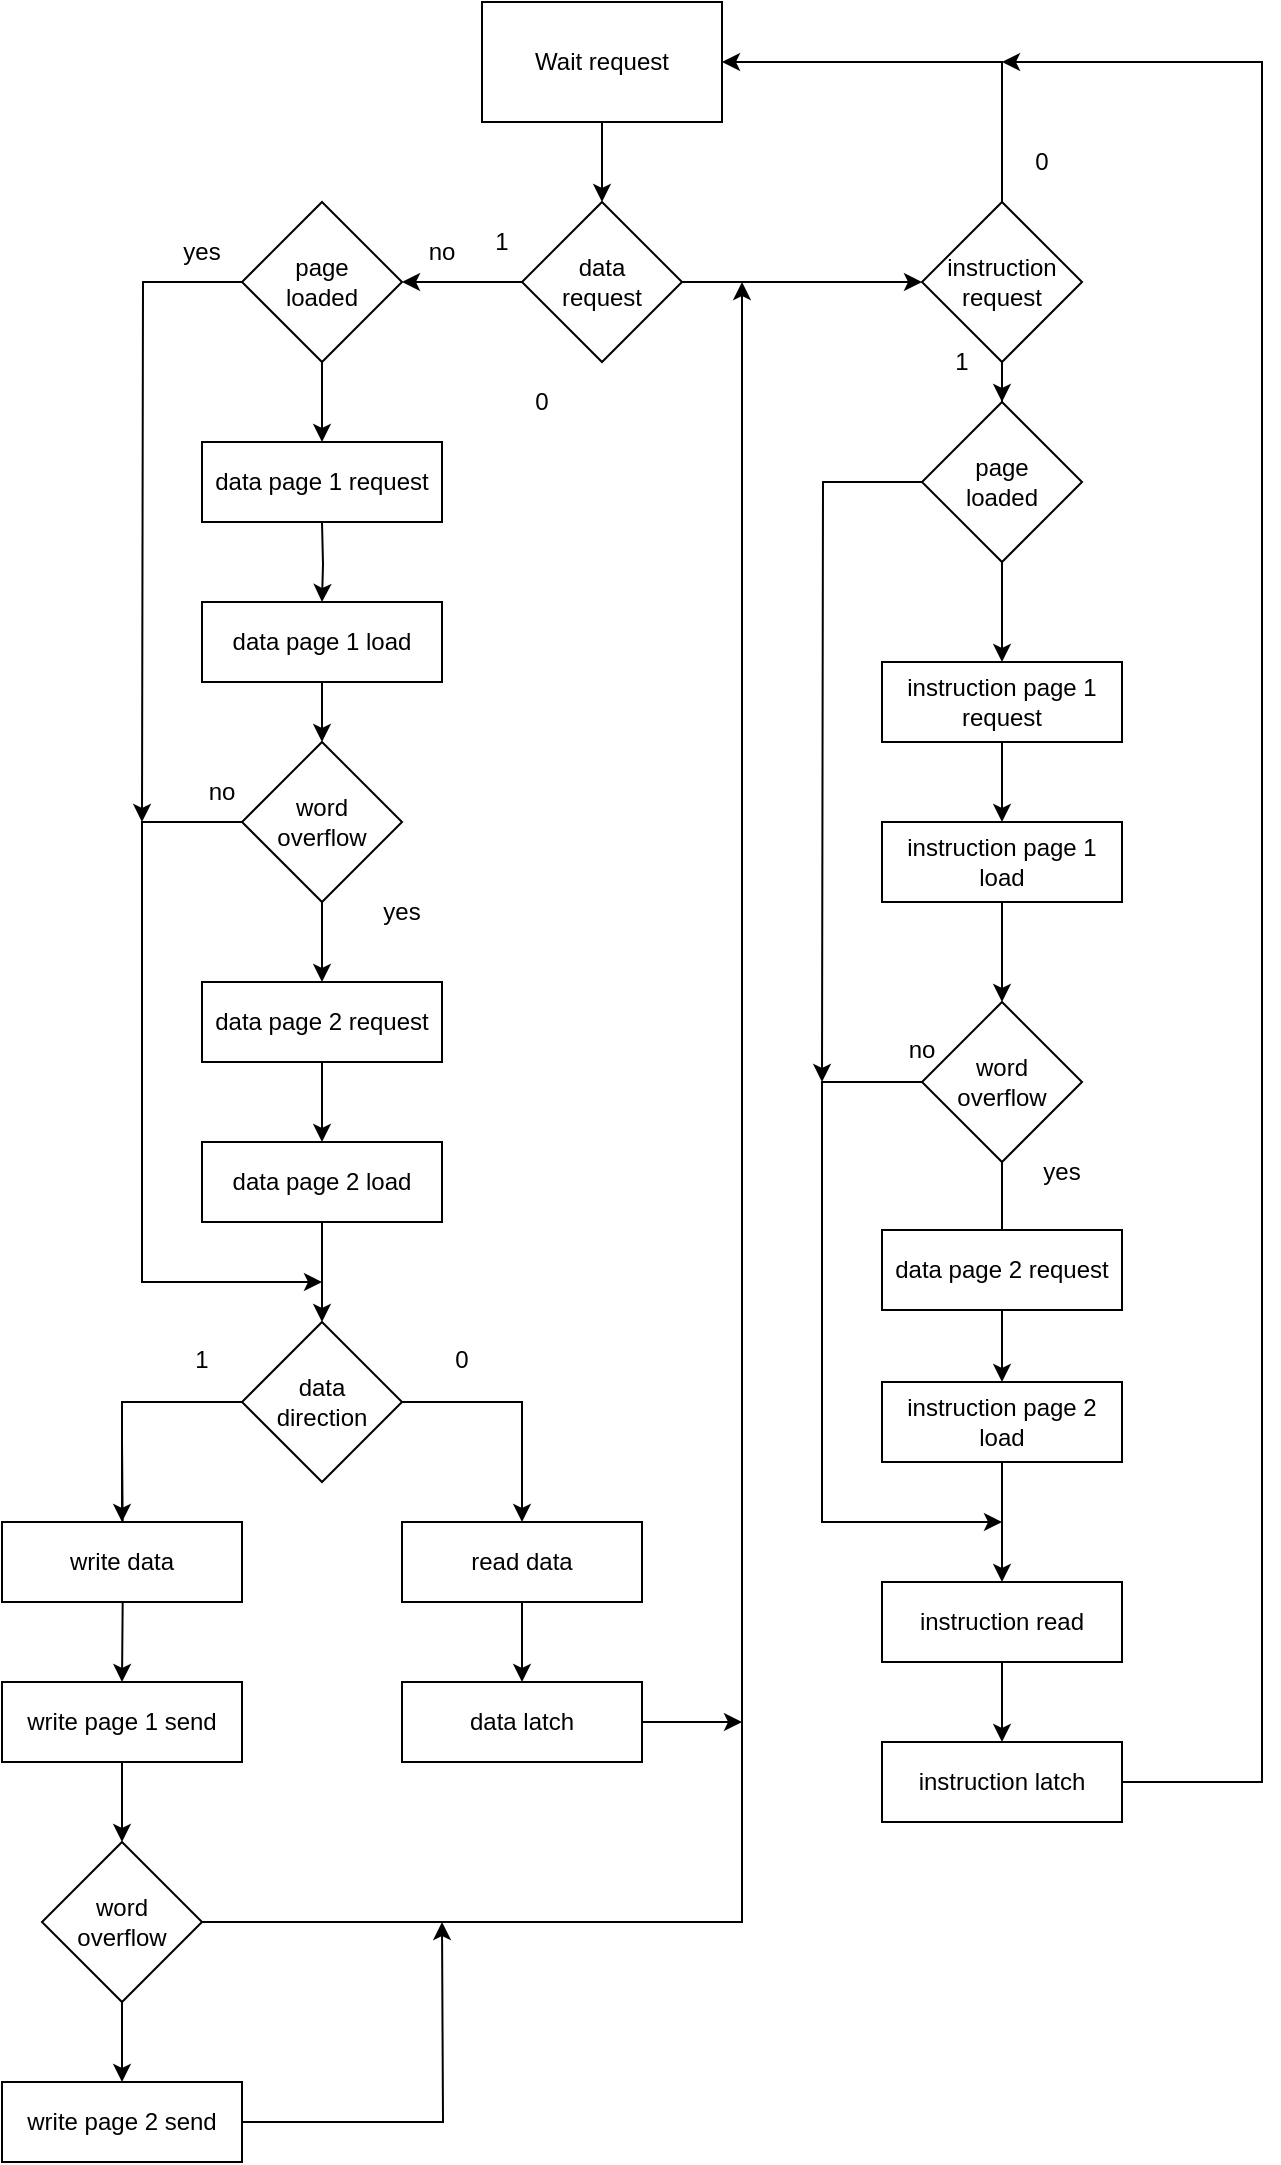 <mxfile version="21.6.1" type="github">
  <diagram name="Pagina-1" id="vHMLkRZ3YX_lc3uv7wbU">
    <mxGraphModel dx="765" dy="422" grid="1" gridSize="10" guides="1" tooltips="1" connect="1" arrows="1" fold="1" page="1" pageScale="1" pageWidth="827" pageHeight="1169" math="0" shadow="0">
      <root>
        <mxCell id="0" />
        <mxCell id="1" parent="0" />
        <mxCell id="fcbKGA5XvLRlnjNxsgio-3" value="" style="edgeStyle=orthogonalEdgeStyle;rounded=0;orthogonalLoop=1;jettySize=auto;html=1;" parent="1" source="fcbKGA5XvLRlnjNxsgio-1" target="fcbKGA5XvLRlnjNxsgio-2" edge="1">
          <mxGeometry relative="1" as="geometry" />
        </mxCell>
        <mxCell id="fcbKGA5XvLRlnjNxsgio-1" value="Wait request" style="rounded=0;whiteSpace=wrap;html=1;" parent="1" vertex="1">
          <mxGeometry x="350" y="50" width="120" height="60" as="geometry" />
        </mxCell>
        <mxCell id="fcbKGA5XvLRlnjNxsgio-66" style="edgeStyle=orthogonalEdgeStyle;rounded=0;orthogonalLoop=1;jettySize=auto;html=1;" parent="1" source="fcbKGA5XvLRlnjNxsgio-2" edge="1">
          <mxGeometry relative="1" as="geometry">
            <mxPoint x="570" y="190" as="targetPoint" />
            <Array as="points">
              <mxPoint x="500" y="190" />
              <mxPoint x="500" y="190" />
            </Array>
          </mxGeometry>
        </mxCell>
        <mxCell id="MQ085G9uqEY6EdruER8Z-53" style="edgeStyle=orthogonalEdgeStyle;rounded=0;orthogonalLoop=1;jettySize=auto;html=1;entryX=1;entryY=0.5;entryDx=0;entryDy=0;" parent="1" source="fcbKGA5XvLRlnjNxsgio-2" target="MQ085G9uqEY6EdruER8Z-52" edge="1">
          <mxGeometry relative="1" as="geometry" />
        </mxCell>
        <mxCell id="fcbKGA5XvLRlnjNxsgio-2" value="&lt;div&gt;data&lt;/div&gt;&lt;div&gt;request&lt;/div&gt;" style="rhombus;whiteSpace=wrap;html=1;" parent="1" vertex="1">
          <mxGeometry x="370" y="150" width="80" height="80" as="geometry" />
        </mxCell>
        <mxCell id="fcbKGA5XvLRlnjNxsgio-67" style="edgeStyle=orthogonalEdgeStyle;rounded=0;orthogonalLoop=1;jettySize=auto;html=1;" parent="1" source="fcbKGA5XvLRlnjNxsgio-40" target="fcbKGA5XvLRlnjNxsgio-1" edge="1">
          <mxGeometry relative="1" as="geometry">
            <Array as="points">
              <mxPoint x="610" y="80" />
            </Array>
          </mxGeometry>
        </mxCell>
        <mxCell id="MQ085G9uqEY6EdruER8Z-47" value="" style="edgeStyle=orthogonalEdgeStyle;rounded=0;orthogonalLoop=1;jettySize=auto;html=1;exitX=0.5;exitY=1;exitDx=0;exitDy=0;" parent="1" source="MQ085G9uqEY6EdruER8Z-60" target="MQ085G9uqEY6EdruER8Z-34" edge="1">
          <mxGeometry relative="1" as="geometry">
            <mxPoint x="610" y="340.0" as="sourcePoint" />
          </mxGeometry>
        </mxCell>
        <mxCell id="MQ085G9uqEY6EdruER8Z-61" value="" style="edgeStyle=orthogonalEdgeStyle;rounded=0;orthogonalLoop=1;jettySize=auto;html=1;" parent="1" source="fcbKGA5XvLRlnjNxsgio-40" target="MQ085G9uqEY6EdruER8Z-60" edge="1">
          <mxGeometry relative="1" as="geometry" />
        </mxCell>
        <mxCell id="fcbKGA5XvLRlnjNxsgio-40" value="&lt;div&gt;instruction&lt;/div&gt;&lt;div&gt;request&lt;br&gt;&lt;/div&gt;" style="rhombus;whiteSpace=wrap;html=1;" parent="1" vertex="1">
          <mxGeometry x="570" y="150" width="80" height="80" as="geometry" />
        </mxCell>
        <mxCell id="fcbKGA5XvLRlnjNxsgio-68" value="1" style="text;html=1;strokeColor=none;fillColor=none;align=center;verticalAlign=middle;whiteSpace=wrap;rounded=0;" parent="1" vertex="1">
          <mxGeometry x="350" y="160" width="20" height="20" as="geometry" />
        </mxCell>
        <mxCell id="fcbKGA5XvLRlnjNxsgio-69" value="0" style="text;html=1;strokeColor=none;fillColor=none;align=center;verticalAlign=middle;whiteSpace=wrap;rounded=0;" parent="1" vertex="1">
          <mxGeometry x="370" y="240" width="20" height="20" as="geometry" />
        </mxCell>
        <mxCell id="fcbKGA5XvLRlnjNxsgio-72" value="0" style="text;html=1;strokeColor=none;fillColor=none;align=center;verticalAlign=middle;whiteSpace=wrap;rounded=0;" parent="1" vertex="1">
          <mxGeometry x="620" y="120" width="20" height="20" as="geometry" />
        </mxCell>
        <mxCell id="fcbKGA5XvLRlnjNxsgio-73" value="1" style="text;html=1;strokeColor=none;fillColor=none;align=center;verticalAlign=middle;whiteSpace=wrap;rounded=0;" parent="1" vertex="1">
          <mxGeometry x="580" y="220" width="20" height="20" as="geometry" />
        </mxCell>
        <mxCell id="MQ085G9uqEY6EdruER8Z-1" value="data page 1 request" style="rounded=0;whiteSpace=wrap;html=1;" parent="1" vertex="1">
          <mxGeometry x="210" y="270" width="120" height="40" as="geometry" />
        </mxCell>
        <mxCell id="S6KsmDfGgZBPirWC6PGy-2" value="" style="edgeStyle=orthogonalEdgeStyle;rounded=0;orthogonalLoop=1;jettySize=auto;html=1;" parent="1" target="S6KsmDfGgZBPirWC6PGy-1" edge="1">
          <mxGeometry relative="1" as="geometry">
            <mxPoint x="270" y="310" as="sourcePoint" />
          </mxGeometry>
        </mxCell>
        <mxCell id="MQ085G9uqEY6EdruER8Z-19" style="edgeStyle=orthogonalEdgeStyle;rounded=0;orthogonalLoop=1;jettySize=auto;html=1;" parent="1" source="MQ085G9uqEY6EdruER8Z-5" edge="1">
          <mxGeometry relative="1" as="geometry">
            <mxPoint x="270" y="690" as="targetPoint" />
            <Array as="points">
              <mxPoint x="180" y="460" />
              <mxPoint x="180" y="690" />
              <mxPoint x="270" y="690" />
            </Array>
          </mxGeometry>
        </mxCell>
        <mxCell id="S6KsmDfGgZBPirWC6PGy-22" style="edgeStyle=orthogonalEdgeStyle;rounded=0;orthogonalLoop=1;jettySize=auto;html=1;entryX=0.5;entryY=0;entryDx=0;entryDy=0;" parent="1" source="MQ085G9uqEY6EdruER8Z-5" target="MQ085G9uqEY6EdruER8Z-6" edge="1">
          <mxGeometry relative="1" as="geometry">
            <mxPoint x="270" y="530" as="targetPoint" />
          </mxGeometry>
        </mxCell>
        <mxCell id="MQ085G9uqEY6EdruER8Z-5" value="&lt;div&gt;word&lt;/div&gt;&lt;div&gt;overflow&lt;br&gt;&lt;/div&gt;" style="rhombus;whiteSpace=wrap;html=1;" parent="1" vertex="1">
          <mxGeometry x="230" y="420" width="80" height="80" as="geometry" />
        </mxCell>
        <mxCell id="MQ085G9uqEY6EdruER8Z-6" value="data page 2 request" style="rounded=0;whiteSpace=wrap;html=1;" parent="1" vertex="1">
          <mxGeometry x="210" y="540" width="120" height="40" as="geometry" />
        </mxCell>
        <mxCell id="S6KsmDfGgZBPirWC6PGy-6" value="" style="edgeStyle=orthogonalEdgeStyle;rounded=0;orthogonalLoop=1;jettySize=auto;html=1;exitX=0.5;exitY=1;exitDx=0;exitDy=0;" parent="1" source="MQ085G9uqEY6EdruER8Z-6" edge="1">
          <mxGeometry relative="1" as="geometry">
            <mxPoint x="270" y="720" as="sourcePoint" />
            <mxPoint x="270" y="620" as="targetPoint" />
          </mxGeometry>
        </mxCell>
        <mxCell id="MQ085G9uqEY6EdruER8Z-13" style="edgeStyle=orthogonalEdgeStyle;rounded=0;orthogonalLoop=1;jettySize=auto;html=1;entryX=0.5;entryY=0;entryDx=0;entryDy=0;" parent="1" source="MQ085G9uqEY6EdruER8Z-10" target="MQ085G9uqEY6EdruER8Z-12" edge="1">
          <mxGeometry relative="1" as="geometry">
            <mxPoint x="370" y="980" as="targetPoint" />
            <Array as="points">
              <mxPoint x="370" y="750" />
            </Array>
          </mxGeometry>
        </mxCell>
        <mxCell id="MQ085G9uqEY6EdruER8Z-15" style="edgeStyle=orthogonalEdgeStyle;rounded=0;orthogonalLoop=1;jettySize=auto;html=1;entryX=0.5;entryY=0;entryDx=0;entryDy=0;" parent="1" source="MQ085G9uqEY6EdruER8Z-10" target="S6KsmDfGgZBPirWC6PGy-16" edge="1">
          <mxGeometry relative="1" as="geometry">
            <mxPoint x="170" y="930" as="targetPoint" />
            <Array as="points">
              <mxPoint x="170" y="750" />
            </Array>
          </mxGeometry>
        </mxCell>
        <mxCell id="MQ085G9uqEY6EdruER8Z-10" value="&lt;div&gt;data &lt;br&gt;&lt;/div&gt;&lt;div&gt;direction&lt;br&gt;&lt;/div&gt;" style="rhombus;whiteSpace=wrap;html=1;" parent="1" vertex="1">
          <mxGeometry x="230" y="710" width="80" height="80" as="geometry" />
        </mxCell>
        <mxCell id="S6KsmDfGgZBPirWC6PGy-23" style="edgeStyle=orthogonalEdgeStyle;rounded=0;orthogonalLoop=1;jettySize=auto;html=1;entryX=0.5;entryY=0;entryDx=0;entryDy=0;" parent="1" source="MQ085G9uqEY6EdruER8Z-11" target="MQ085G9uqEY6EdruER8Z-24" edge="1">
          <mxGeometry relative="1" as="geometry" />
        </mxCell>
        <mxCell id="MQ085G9uqEY6EdruER8Z-11" value="write page 1 send" style="rounded=0;whiteSpace=wrap;html=1;" parent="1" vertex="1">
          <mxGeometry x="110" y="890" width="120" height="40" as="geometry" />
        </mxCell>
        <mxCell id="S6KsmDfGgZBPirWC6PGy-20" value="" style="edgeStyle=orthogonalEdgeStyle;rounded=0;orthogonalLoop=1;jettySize=auto;html=1;" parent="1" source="MQ085G9uqEY6EdruER8Z-12" target="S6KsmDfGgZBPirWC6PGy-19" edge="1">
          <mxGeometry relative="1" as="geometry" />
        </mxCell>
        <mxCell id="MQ085G9uqEY6EdruER8Z-12" value="read data" style="rounded=0;whiteSpace=wrap;html=1;" parent="1" vertex="1">
          <mxGeometry x="310" y="810" width="120" height="40" as="geometry" />
        </mxCell>
        <mxCell id="MQ085G9uqEY6EdruER8Z-17" value="yes" style="text;html=1;strokeColor=none;fillColor=none;align=center;verticalAlign=middle;whiteSpace=wrap;rounded=0;" parent="1" vertex="1">
          <mxGeometry x="280" y="490" width="60" height="30" as="geometry" />
        </mxCell>
        <mxCell id="MQ085G9uqEY6EdruER8Z-18" value="no" style="text;html=1;strokeColor=none;fillColor=none;align=center;verticalAlign=middle;whiteSpace=wrap;rounded=0;" parent="1" vertex="1">
          <mxGeometry x="190" y="430" width="60" height="30" as="geometry" />
        </mxCell>
        <mxCell id="MQ085G9uqEY6EdruER8Z-20" value="1" style="text;html=1;strokeColor=none;fillColor=none;align=center;verticalAlign=middle;whiteSpace=wrap;rounded=0;" parent="1" vertex="1">
          <mxGeometry x="180" y="714" width="60" height="30" as="geometry" />
        </mxCell>
        <mxCell id="MQ085G9uqEY6EdruER8Z-21" value="0" style="text;html=1;strokeColor=none;fillColor=none;align=center;verticalAlign=middle;whiteSpace=wrap;rounded=0;" parent="1" vertex="1">
          <mxGeometry x="310" y="714" width="60" height="30" as="geometry" />
        </mxCell>
        <mxCell id="MQ085G9uqEY6EdruER8Z-27" value="" style="edgeStyle=orthogonalEdgeStyle;rounded=0;orthogonalLoop=1;jettySize=auto;html=1;" parent="1" source="MQ085G9uqEY6EdruER8Z-24" target="MQ085G9uqEY6EdruER8Z-25" edge="1">
          <mxGeometry relative="1" as="geometry" />
        </mxCell>
        <mxCell id="MQ085G9uqEY6EdruER8Z-30" style="edgeStyle=orthogonalEdgeStyle;rounded=0;orthogonalLoop=1;jettySize=auto;html=1;" parent="1" source="MQ085G9uqEY6EdruER8Z-24" edge="1">
          <mxGeometry relative="1" as="geometry">
            <mxPoint x="480" y="190" as="targetPoint" />
            <Array as="points">
              <mxPoint x="480" y="1010" />
            </Array>
          </mxGeometry>
        </mxCell>
        <mxCell id="MQ085G9uqEY6EdruER8Z-24" value="&lt;div&gt;word &lt;br&gt;&lt;/div&gt;&lt;div&gt;overflow&lt;br&gt;&lt;/div&gt;" style="rhombus;whiteSpace=wrap;html=1;" parent="1" vertex="1">
          <mxGeometry x="130" y="970" width="80" height="80" as="geometry" />
        </mxCell>
        <mxCell id="MQ085G9uqEY6EdruER8Z-50" value="" style="edgeStyle=orthogonalEdgeStyle;rounded=0;orthogonalLoop=1;jettySize=auto;html=1;" parent="1" source="MQ085G9uqEY6EdruER8Z-25" edge="1">
          <mxGeometry relative="1" as="geometry">
            <mxPoint x="330" y="1010" as="targetPoint" />
          </mxGeometry>
        </mxCell>
        <mxCell id="MQ085G9uqEY6EdruER8Z-25" value="write page 2 send" style="rounded=0;whiteSpace=wrap;html=1;" parent="1" vertex="1">
          <mxGeometry x="110" y="1090" width="120" height="40" as="geometry" />
        </mxCell>
        <mxCell id="MQ085G9uqEY6EdruER8Z-33" value="" style="edgeStyle=orthogonalEdgeStyle;rounded=0;orthogonalLoop=1;jettySize=auto;html=1;" parent="1" source="MQ085G9uqEY6EdruER8Z-34" edge="1">
          <mxGeometry relative="1" as="geometry">
            <mxPoint x="610" y="460" as="targetPoint" />
          </mxGeometry>
        </mxCell>
        <mxCell id="MQ085G9uqEY6EdruER8Z-34" value="instruction page 1 request" style="rounded=0;whiteSpace=wrap;html=1;" parent="1" vertex="1">
          <mxGeometry x="550" y="380" width="120" height="40" as="geometry" />
        </mxCell>
        <mxCell id="MQ085G9uqEY6EdruER8Z-37" value="" style="edgeStyle=orthogonalEdgeStyle;rounded=0;orthogonalLoop=1;jettySize=auto;html=1;" parent="1" source="MQ085G9uqEY6EdruER8Z-39" edge="1">
          <mxGeometry relative="1" as="geometry">
            <mxPoint x="610" y="740.0" as="targetPoint" />
          </mxGeometry>
        </mxCell>
        <mxCell id="MQ085G9uqEY6EdruER8Z-38" style="edgeStyle=orthogonalEdgeStyle;rounded=0;orthogonalLoop=1;jettySize=auto;html=1;" parent="1" source="MQ085G9uqEY6EdruER8Z-39" edge="1">
          <mxGeometry relative="1" as="geometry">
            <mxPoint x="610" y="810" as="targetPoint" />
            <Array as="points">
              <mxPoint x="520" y="590" />
              <mxPoint x="520" y="810" />
            </Array>
          </mxGeometry>
        </mxCell>
        <mxCell id="MQ085G9uqEY6EdruER8Z-39" value="&lt;div&gt;word&lt;/div&gt;&lt;div&gt;overflow&lt;br&gt;&lt;/div&gt;" style="rhombus;whiteSpace=wrap;html=1;" parent="1" vertex="1">
          <mxGeometry x="570" y="550" width="80" height="80" as="geometry" />
        </mxCell>
        <mxCell id="MQ085G9uqEY6EdruER8Z-40" value="data page 2 request" style="rounded=0;whiteSpace=wrap;html=1;" parent="1" vertex="1">
          <mxGeometry x="550" y="664" width="120" height="40" as="geometry" />
        </mxCell>
        <mxCell id="MQ085G9uqEY6EdruER8Z-43" value="yes" style="text;html=1;strokeColor=none;fillColor=none;align=center;verticalAlign=middle;whiteSpace=wrap;rounded=0;" parent="1" vertex="1">
          <mxGeometry x="610" y="620" width="60" height="30" as="geometry" />
        </mxCell>
        <mxCell id="MQ085G9uqEY6EdruER8Z-44" value="no" style="text;html=1;strokeColor=none;fillColor=none;align=center;verticalAlign=middle;whiteSpace=wrap;rounded=0;" parent="1" vertex="1">
          <mxGeometry x="540" y="559" width="60" height="30" as="geometry" />
        </mxCell>
        <mxCell id="MQ085G9uqEY6EdruER8Z-49" style="edgeStyle=orthogonalEdgeStyle;rounded=0;orthogonalLoop=1;jettySize=auto;html=1;" parent="1" edge="1">
          <mxGeometry relative="1" as="geometry">
            <mxPoint x="610" y="80" as="targetPoint" />
            <Array as="points">
              <mxPoint x="610" y="940" />
              <mxPoint x="740" y="940" />
              <mxPoint x="740" y="80" />
            </Array>
            <mxPoint x="680" y="940" as="sourcePoint" />
          </mxGeometry>
        </mxCell>
        <mxCell id="NT54I4bBogF6yOR3a3hD-2" value="" style="edgeStyle=orthogonalEdgeStyle;rounded=0;orthogonalLoop=1;jettySize=auto;html=1;" edge="1" parent="1" source="MQ085G9uqEY6EdruER8Z-48" target="NT54I4bBogF6yOR3a3hD-1">
          <mxGeometry relative="1" as="geometry" />
        </mxCell>
        <mxCell id="MQ085G9uqEY6EdruER8Z-48" value="instruction read" style="rounded=0;whiteSpace=wrap;html=1;" parent="1" vertex="1">
          <mxGeometry x="550" y="840" width="120" height="40" as="geometry" />
        </mxCell>
        <mxCell id="MQ085G9uqEY6EdruER8Z-54" value="" style="edgeStyle=orthogonalEdgeStyle;rounded=0;orthogonalLoop=1;jettySize=auto;html=1;" parent="1" source="MQ085G9uqEY6EdruER8Z-52" target="MQ085G9uqEY6EdruER8Z-1" edge="1">
          <mxGeometry relative="1" as="geometry" />
        </mxCell>
        <mxCell id="MQ085G9uqEY6EdruER8Z-55" style="edgeStyle=orthogonalEdgeStyle;rounded=0;orthogonalLoop=1;jettySize=auto;html=1;" parent="1" source="MQ085G9uqEY6EdruER8Z-52" edge="1">
          <mxGeometry relative="1" as="geometry">
            <mxPoint x="180" y="460" as="targetPoint" />
          </mxGeometry>
        </mxCell>
        <mxCell id="MQ085G9uqEY6EdruER8Z-52" value="&lt;div&gt;page&lt;/div&gt;&lt;div&gt;loaded&lt;br&gt;&lt;/div&gt;" style="rhombus;whiteSpace=wrap;html=1;" parent="1" vertex="1">
          <mxGeometry x="230" y="150" width="80" height="80" as="geometry" />
        </mxCell>
        <mxCell id="MQ085G9uqEY6EdruER8Z-57" value="yes" style="text;html=1;strokeColor=none;fillColor=none;align=center;verticalAlign=middle;whiteSpace=wrap;rounded=0;" parent="1" vertex="1">
          <mxGeometry x="180" y="160" width="60" height="30" as="geometry" />
        </mxCell>
        <mxCell id="MQ085G9uqEY6EdruER8Z-58" value="no" style="text;html=1;strokeColor=none;fillColor=none;align=center;verticalAlign=middle;whiteSpace=wrap;rounded=0;" parent="1" vertex="1">
          <mxGeometry x="300" y="160" width="60" height="30" as="geometry" />
        </mxCell>
        <mxCell id="MQ085G9uqEY6EdruER8Z-63" style="edgeStyle=orthogonalEdgeStyle;rounded=0;orthogonalLoop=1;jettySize=auto;html=1;" parent="1" source="MQ085G9uqEY6EdruER8Z-60" edge="1">
          <mxGeometry relative="1" as="geometry">
            <mxPoint x="520" y="590" as="targetPoint" />
          </mxGeometry>
        </mxCell>
        <mxCell id="MQ085G9uqEY6EdruER8Z-60" value="&lt;div&gt;page&lt;/div&gt;&lt;div&gt;loaded&lt;br&gt;&lt;/div&gt;" style="rhombus;whiteSpace=wrap;html=1;" parent="1" vertex="1">
          <mxGeometry x="570" y="250" width="80" height="80" as="geometry" />
        </mxCell>
        <mxCell id="S6KsmDfGgZBPirWC6PGy-4" style="edgeStyle=orthogonalEdgeStyle;rounded=0;orthogonalLoop=1;jettySize=auto;html=1;" parent="1" source="S6KsmDfGgZBPirWC6PGy-1" target="MQ085G9uqEY6EdruER8Z-5" edge="1">
          <mxGeometry relative="1" as="geometry" />
        </mxCell>
        <mxCell id="S6KsmDfGgZBPirWC6PGy-1" value="data page 1 load" style="rounded=0;whiteSpace=wrap;html=1;" parent="1" vertex="1">
          <mxGeometry x="210" y="350" width="120" height="40" as="geometry" />
        </mxCell>
        <mxCell id="S6KsmDfGgZBPirWC6PGy-7" style="edgeStyle=orthogonalEdgeStyle;rounded=0;orthogonalLoop=1;jettySize=auto;html=1;entryX=0.5;entryY=0;entryDx=0;entryDy=0;" parent="1" source="S6KsmDfGgZBPirWC6PGy-5" target="MQ085G9uqEY6EdruER8Z-10" edge="1">
          <mxGeometry relative="1" as="geometry" />
        </mxCell>
        <mxCell id="S6KsmDfGgZBPirWC6PGy-5" value="data page 2 load" style="rounded=0;whiteSpace=wrap;html=1;" parent="1" vertex="1">
          <mxGeometry x="210" y="620" width="120" height="40" as="geometry" />
        </mxCell>
        <mxCell id="S6KsmDfGgZBPirWC6PGy-11" style="edgeStyle=orthogonalEdgeStyle;rounded=0;orthogonalLoop=1;jettySize=auto;html=1;entryX=0.5;entryY=0;entryDx=0;entryDy=0;" parent="1" source="S6KsmDfGgZBPirWC6PGy-8" target="MQ085G9uqEY6EdruER8Z-39" edge="1">
          <mxGeometry relative="1" as="geometry" />
        </mxCell>
        <mxCell id="S6KsmDfGgZBPirWC6PGy-8" value="&lt;div&gt;instruction page 1 &lt;br&gt;&lt;/div&gt;&lt;div&gt;load&lt;br&gt;&lt;/div&gt;" style="rounded=0;whiteSpace=wrap;html=1;" parent="1" vertex="1">
          <mxGeometry x="550" y="460" width="120" height="40" as="geometry" />
        </mxCell>
        <mxCell id="S6KsmDfGgZBPirWC6PGy-13" value="" style="edgeStyle=orthogonalEdgeStyle;rounded=0;orthogonalLoop=1;jettySize=auto;html=1;" parent="1" source="S6KsmDfGgZBPirWC6PGy-12" target="MQ085G9uqEY6EdruER8Z-48" edge="1">
          <mxGeometry relative="1" as="geometry" />
        </mxCell>
        <mxCell id="S6KsmDfGgZBPirWC6PGy-12" value="&lt;div&gt;instruction page 2 &lt;br&gt;&lt;/div&gt;&lt;div&gt;load&lt;br&gt;&lt;/div&gt;" style="rounded=0;whiteSpace=wrap;html=1;" parent="1" vertex="1">
          <mxGeometry x="550" y="740" width="120" height="40" as="geometry" />
        </mxCell>
        <mxCell id="S6KsmDfGgZBPirWC6PGy-18" style="edgeStyle=orthogonalEdgeStyle;rounded=0;orthogonalLoop=1;jettySize=auto;html=1;entryX=0.5;entryY=0;entryDx=0;entryDy=0;" parent="1" target="MQ085G9uqEY6EdruER8Z-11" edge="1">
          <mxGeometry relative="1" as="geometry">
            <mxPoint x="170" y="770" as="sourcePoint" />
          </mxGeometry>
        </mxCell>
        <mxCell id="S6KsmDfGgZBPirWC6PGy-16" value="write data" style="rounded=0;whiteSpace=wrap;html=1;" parent="1" vertex="1">
          <mxGeometry x="110" y="810" width="120" height="40" as="geometry" />
        </mxCell>
        <mxCell id="S6KsmDfGgZBPirWC6PGy-21" style="edgeStyle=orthogonalEdgeStyle;rounded=0;orthogonalLoop=1;jettySize=auto;html=1;" parent="1" source="S6KsmDfGgZBPirWC6PGy-19" edge="1">
          <mxGeometry relative="1" as="geometry">
            <mxPoint x="480" y="910" as="targetPoint" />
          </mxGeometry>
        </mxCell>
        <mxCell id="S6KsmDfGgZBPirWC6PGy-19" value="data latch" style="rounded=0;whiteSpace=wrap;html=1;" parent="1" vertex="1">
          <mxGeometry x="310" y="890" width="120" height="40" as="geometry" />
        </mxCell>
        <mxCell id="NT54I4bBogF6yOR3a3hD-1" value="instruction latch" style="rounded=0;whiteSpace=wrap;html=1;" vertex="1" parent="1">
          <mxGeometry x="550" y="920" width="120" height="40" as="geometry" />
        </mxCell>
      </root>
    </mxGraphModel>
  </diagram>
</mxfile>
